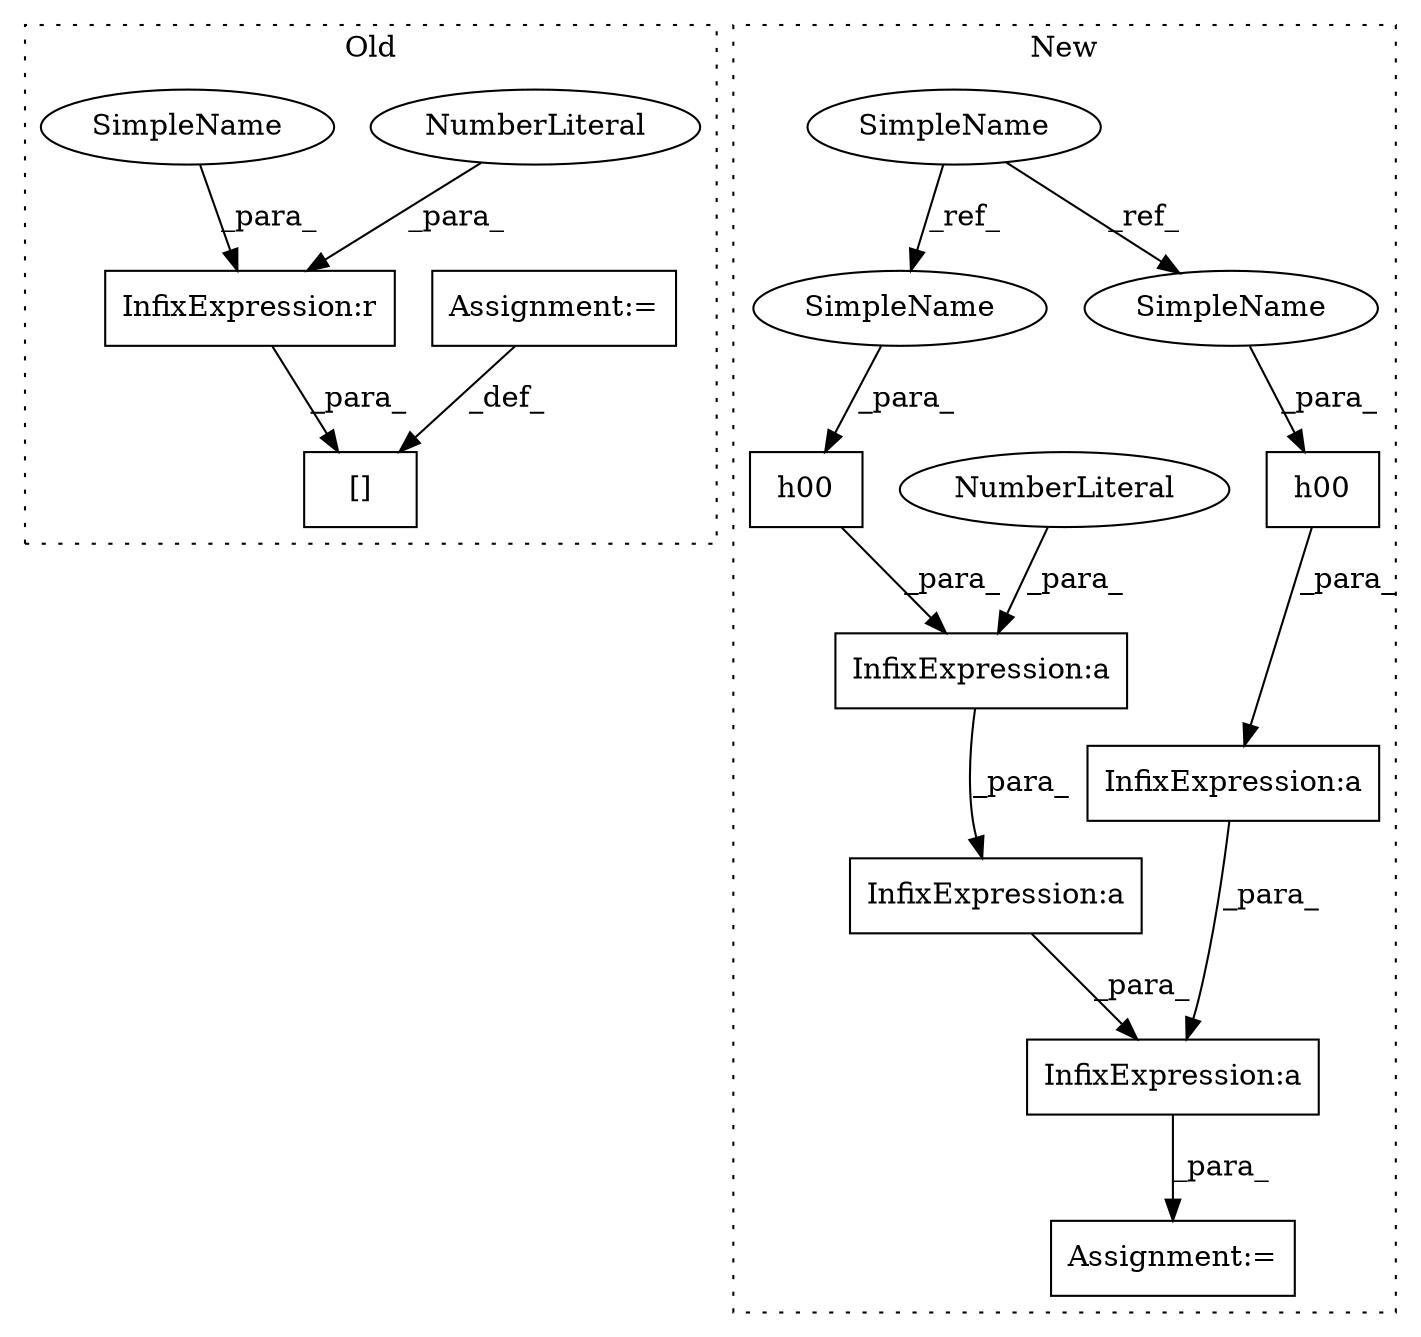 digraph G {
subgraph cluster0 {
1 [label="[]" a="2" s="1750,1764" l="7,1" shape="box"];
9 [label="InfixExpression:r" a="27" s="1580" l="4" shape="box"];
10 [label="NumberLiteral" a="34" s="1584" l="4" shape="ellipse"];
12 [label="Assignment:=" a="7" s="1765" l="1" shape="box"];
16 [label="SimpleName" a="42" s="1578" l="2" shape="ellipse"];
label = "Old";
style="dotted";
}
subgraph cluster1 {
2 [label="h00" a="32" s="1689,1695" l="4,1" shape="box"];
3 [label="InfixExpression:a" a="27" s="1697" l="3" shape="box"];
4 [label="InfixExpression:a" a="27" s="1716" l="3" shape="box"];
5 [label="InfixExpression:a" a="27" s="1711" l="3" shape="box"];
6 [label="InfixExpression:a" a="27" s="1686" l="3" shape="box"];
7 [label="NumberLiteral" a="34" s="1715" l="1" shape="ellipse"];
8 [label="h00" a="32" s="1719,1725" l="4,1" shape="box"];
11 [label="SimpleName" a="42" s="1239" l="2" shape="ellipse"];
13 [label="Assignment:=" a="7" s="1673" l="1" shape="box"];
14 [label="SimpleName" a="42" s="1723" l="2" shape="ellipse"];
15 [label="SimpleName" a="42" s="1693" l="2" shape="ellipse"];
label = "New";
style="dotted";
}
2 -> 6 [label="_para_"];
3 -> 13 [label="_para_"];
4 -> 5 [label="_para_"];
5 -> 3 [label="_para_"];
6 -> 3 [label="_para_"];
7 -> 4 [label="_para_"];
8 -> 4 [label="_para_"];
9 -> 1 [label="_para_"];
10 -> 9 [label="_para_"];
11 -> 14 [label="_ref_"];
11 -> 15 [label="_ref_"];
12 -> 1 [label="_def_"];
14 -> 8 [label="_para_"];
15 -> 2 [label="_para_"];
16 -> 9 [label="_para_"];
}